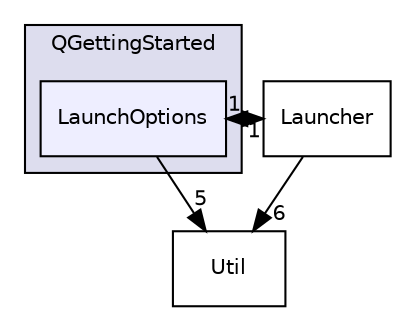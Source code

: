 digraph "F:/Projects/Git/QGettingStarted/QGettingStarted/LaunchOptions" {
  compound=true
  node [ fontsize="10", fontname="Helvetica"];
  edge [ labelfontsize="10", labelfontname="Helvetica"];
  subgraph clusterdir_33faca7923b0727d5ff07d4415b69f6b {
    graph [ bgcolor="#ddddee", pencolor="black", label="QGettingStarted" fontname="Helvetica", fontsize="10", URL="dir_33faca7923b0727d5ff07d4415b69f6b.html"]
  dir_f3235f849aa3800285faa18829298e58 [shape=box, label="LaunchOptions", style="filled", fillcolor="#eeeeff", pencolor="black", URL="dir_f3235f849aa3800285faa18829298e58.html"];
  }
  dir_ff3bc41a7f72d601f5c2a0987c81ee5e [shape=box label="Launcher" URL="dir_ff3bc41a7f72d601f5c2a0987c81ee5e.html"];
  dir_890fa5e9da6fb108cb536419756a934a [shape=box label="Util" URL="dir_890fa5e9da6fb108cb536419756a934a.html"];
  dir_f3235f849aa3800285faa18829298e58->dir_ff3bc41a7f72d601f5c2a0987c81ee5e [headlabel="1", labeldistance=1.5 headhref="dir_000009_000008.html"];
  dir_f3235f849aa3800285faa18829298e58->dir_890fa5e9da6fb108cb536419756a934a [headlabel="5", labeldistance=1.5 headhref="dir_000009_000010.html"];
  dir_ff3bc41a7f72d601f5c2a0987c81ee5e->dir_f3235f849aa3800285faa18829298e58 [headlabel="1", labeldistance=1.5 headhref="dir_000008_000009.html"];
  dir_ff3bc41a7f72d601f5c2a0987c81ee5e->dir_890fa5e9da6fb108cb536419756a934a [headlabel="6", labeldistance=1.5 headhref="dir_000008_000010.html"];
}
